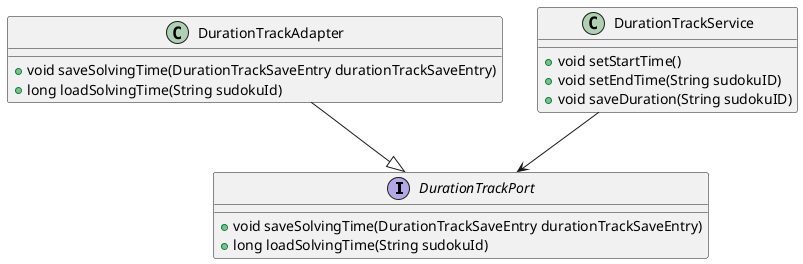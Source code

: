 @startuml
interface DurationTrackPort {
   + void saveSolvingTime(DurationTrackSaveEntry durationTrackSaveEntry)
   + long loadSolvingTime(String sudokuId)
}

class DurationTrackAdapter {
    + void saveSolvingTime(DurationTrackSaveEntry durationTrackSaveEntry)
    + long loadSolvingTime(String sudokuId)
}

class DurationTrackService {
    + void setStartTime()
    + void setEndTime(String sudokuID)
    + void saveDuration(String sudokuID)
}

DurationTrackAdapter --|> DurationTrackPort
DurationTrackService --> DurationTrackPort
@enduml

